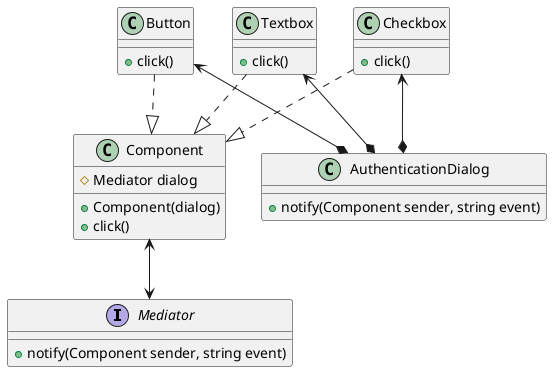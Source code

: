 @startuml mediator

interface Mediator {
  + notify(Component sender, string event)
}

class Component {
  # Mediator dialog
  + Component(dialog)
  + click()
}

class Button {
  + click()
}

class Textbox {
  + click()
}

class Checkbox {
  + click()
}

class AuthenticationDialog {
  + notify(Component sender, string event)
}

Component <--> Mediator

Button ..|> Component
Textbox ..|> Component
Checkbox ..|> Component

Button <--* AuthenticationDialog
Textbox <--* AuthenticationDialog
Checkbox <--* AuthenticationDialog

@enduml
